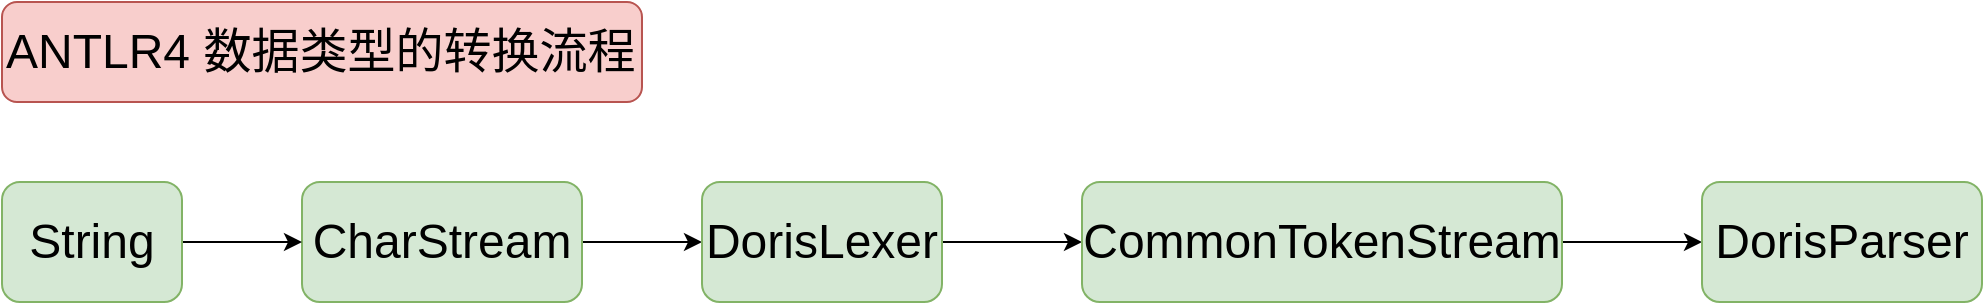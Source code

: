 <mxfile version="28.2.5">
  <diagram name="ANTLR4-TYPE-CAST" id="Mf6i_UcftwDQyC2FPdi5">
    <mxGraphModel dx="1018" dy="657" grid="1" gridSize="10" guides="1" tooltips="1" connect="1" arrows="1" fold="1" page="1" pageScale="1" pageWidth="827" pageHeight="1169" math="0" shadow="0">
      <root>
        <mxCell id="0" />
        <mxCell id="1" parent="0" />
        <mxCell id="29KBUK14QUhSe_ueKBnT-3" value="" style="edgeStyle=orthogonalEdgeStyle;rounded=0;orthogonalLoop=1;jettySize=auto;html=1;" parent="1" source="29KBUK14QUhSe_ueKBnT-1" target="29KBUK14QUhSe_ueKBnT-2" edge="1">
          <mxGeometry relative="1" as="geometry" />
        </mxCell>
        <mxCell id="29KBUK14QUhSe_ueKBnT-1" value="&lt;font style=&quot;font-size: 24px;&quot;&gt;CharStream&lt;/font&gt;" style="rounded=1;whiteSpace=wrap;html=1;fillColor=#d5e8d4;strokeColor=#82b366;" parent="1" vertex="1">
          <mxGeometry x="240" y="160" width="140" height="60" as="geometry" />
        </mxCell>
        <mxCell id="29KBUK14QUhSe_ueKBnT-5" value="" style="edgeStyle=orthogonalEdgeStyle;rounded=0;orthogonalLoop=1;jettySize=auto;html=1;" parent="1" source="29KBUK14QUhSe_ueKBnT-2" target="29KBUK14QUhSe_ueKBnT-4" edge="1">
          <mxGeometry relative="1" as="geometry" />
        </mxCell>
        <mxCell id="29KBUK14QUhSe_ueKBnT-2" value="&lt;font style=&quot;font-size: 24px;&quot;&gt;DorisLexer&lt;/font&gt;" style="rounded=1;whiteSpace=wrap;html=1;fillColor=#d5e8d4;strokeColor=#82b366;" parent="1" vertex="1">
          <mxGeometry x="440" y="160" width="120" height="60" as="geometry" />
        </mxCell>
        <mxCell id="29KBUK14QUhSe_ueKBnT-7" value="" style="edgeStyle=orthogonalEdgeStyle;rounded=0;orthogonalLoop=1;jettySize=auto;html=1;" parent="1" source="29KBUK14QUhSe_ueKBnT-4" target="29KBUK14QUhSe_ueKBnT-6" edge="1">
          <mxGeometry relative="1" as="geometry" />
        </mxCell>
        <mxCell id="29KBUK14QUhSe_ueKBnT-4" value="&lt;font style=&quot;font-size: 24px;&quot;&gt;CommonTokenStream&lt;/font&gt;" style="rounded=1;whiteSpace=wrap;html=1;fillColor=#d5e8d4;strokeColor=#82b366;" parent="1" vertex="1">
          <mxGeometry x="630" y="160" width="240" height="60" as="geometry" />
        </mxCell>
        <mxCell id="29KBUK14QUhSe_ueKBnT-6" value="&lt;font style=&quot;font-size: 24px;&quot;&gt;DorisParser&lt;/font&gt;" style="rounded=1;whiteSpace=wrap;html=1;fillColor=#d5e8d4;strokeColor=#82b366;" parent="1" vertex="1">
          <mxGeometry x="940" y="160" width="140" height="60" as="geometry" />
        </mxCell>
        <mxCell id="29KBUK14QUhSe_ueKBnT-8" value="&lt;font style=&quot;font-size: 24px;&quot;&gt;ANTLR4 数据类型的转换流程&lt;/font&gt;" style="rounded=1;whiteSpace=wrap;html=1;fillColor=#f8cecc;strokeColor=#b85450;align=left;" parent="1" vertex="1">
          <mxGeometry x="90" y="70" width="320" height="50" as="geometry" />
        </mxCell>
        <mxCell id="29KBUK14QUhSe_ueKBnT-10" value="" style="edgeStyle=orthogonalEdgeStyle;rounded=0;orthogonalLoop=1;jettySize=auto;html=1;" parent="1" source="29KBUK14QUhSe_ueKBnT-9" target="29KBUK14QUhSe_ueKBnT-1" edge="1">
          <mxGeometry relative="1" as="geometry" />
        </mxCell>
        <mxCell id="29KBUK14QUhSe_ueKBnT-9" value="&lt;font style=&quot;font-size: 24px;&quot;&gt;String&lt;/font&gt;" style="rounded=1;whiteSpace=wrap;html=1;fillColor=#d5e8d4;strokeColor=#82b366;" parent="1" vertex="1">
          <mxGeometry x="90" y="160" width="90" height="60" as="geometry" />
        </mxCell>
      </root>
    </mxGraphModel>
  </diagram>
</mxfile>
